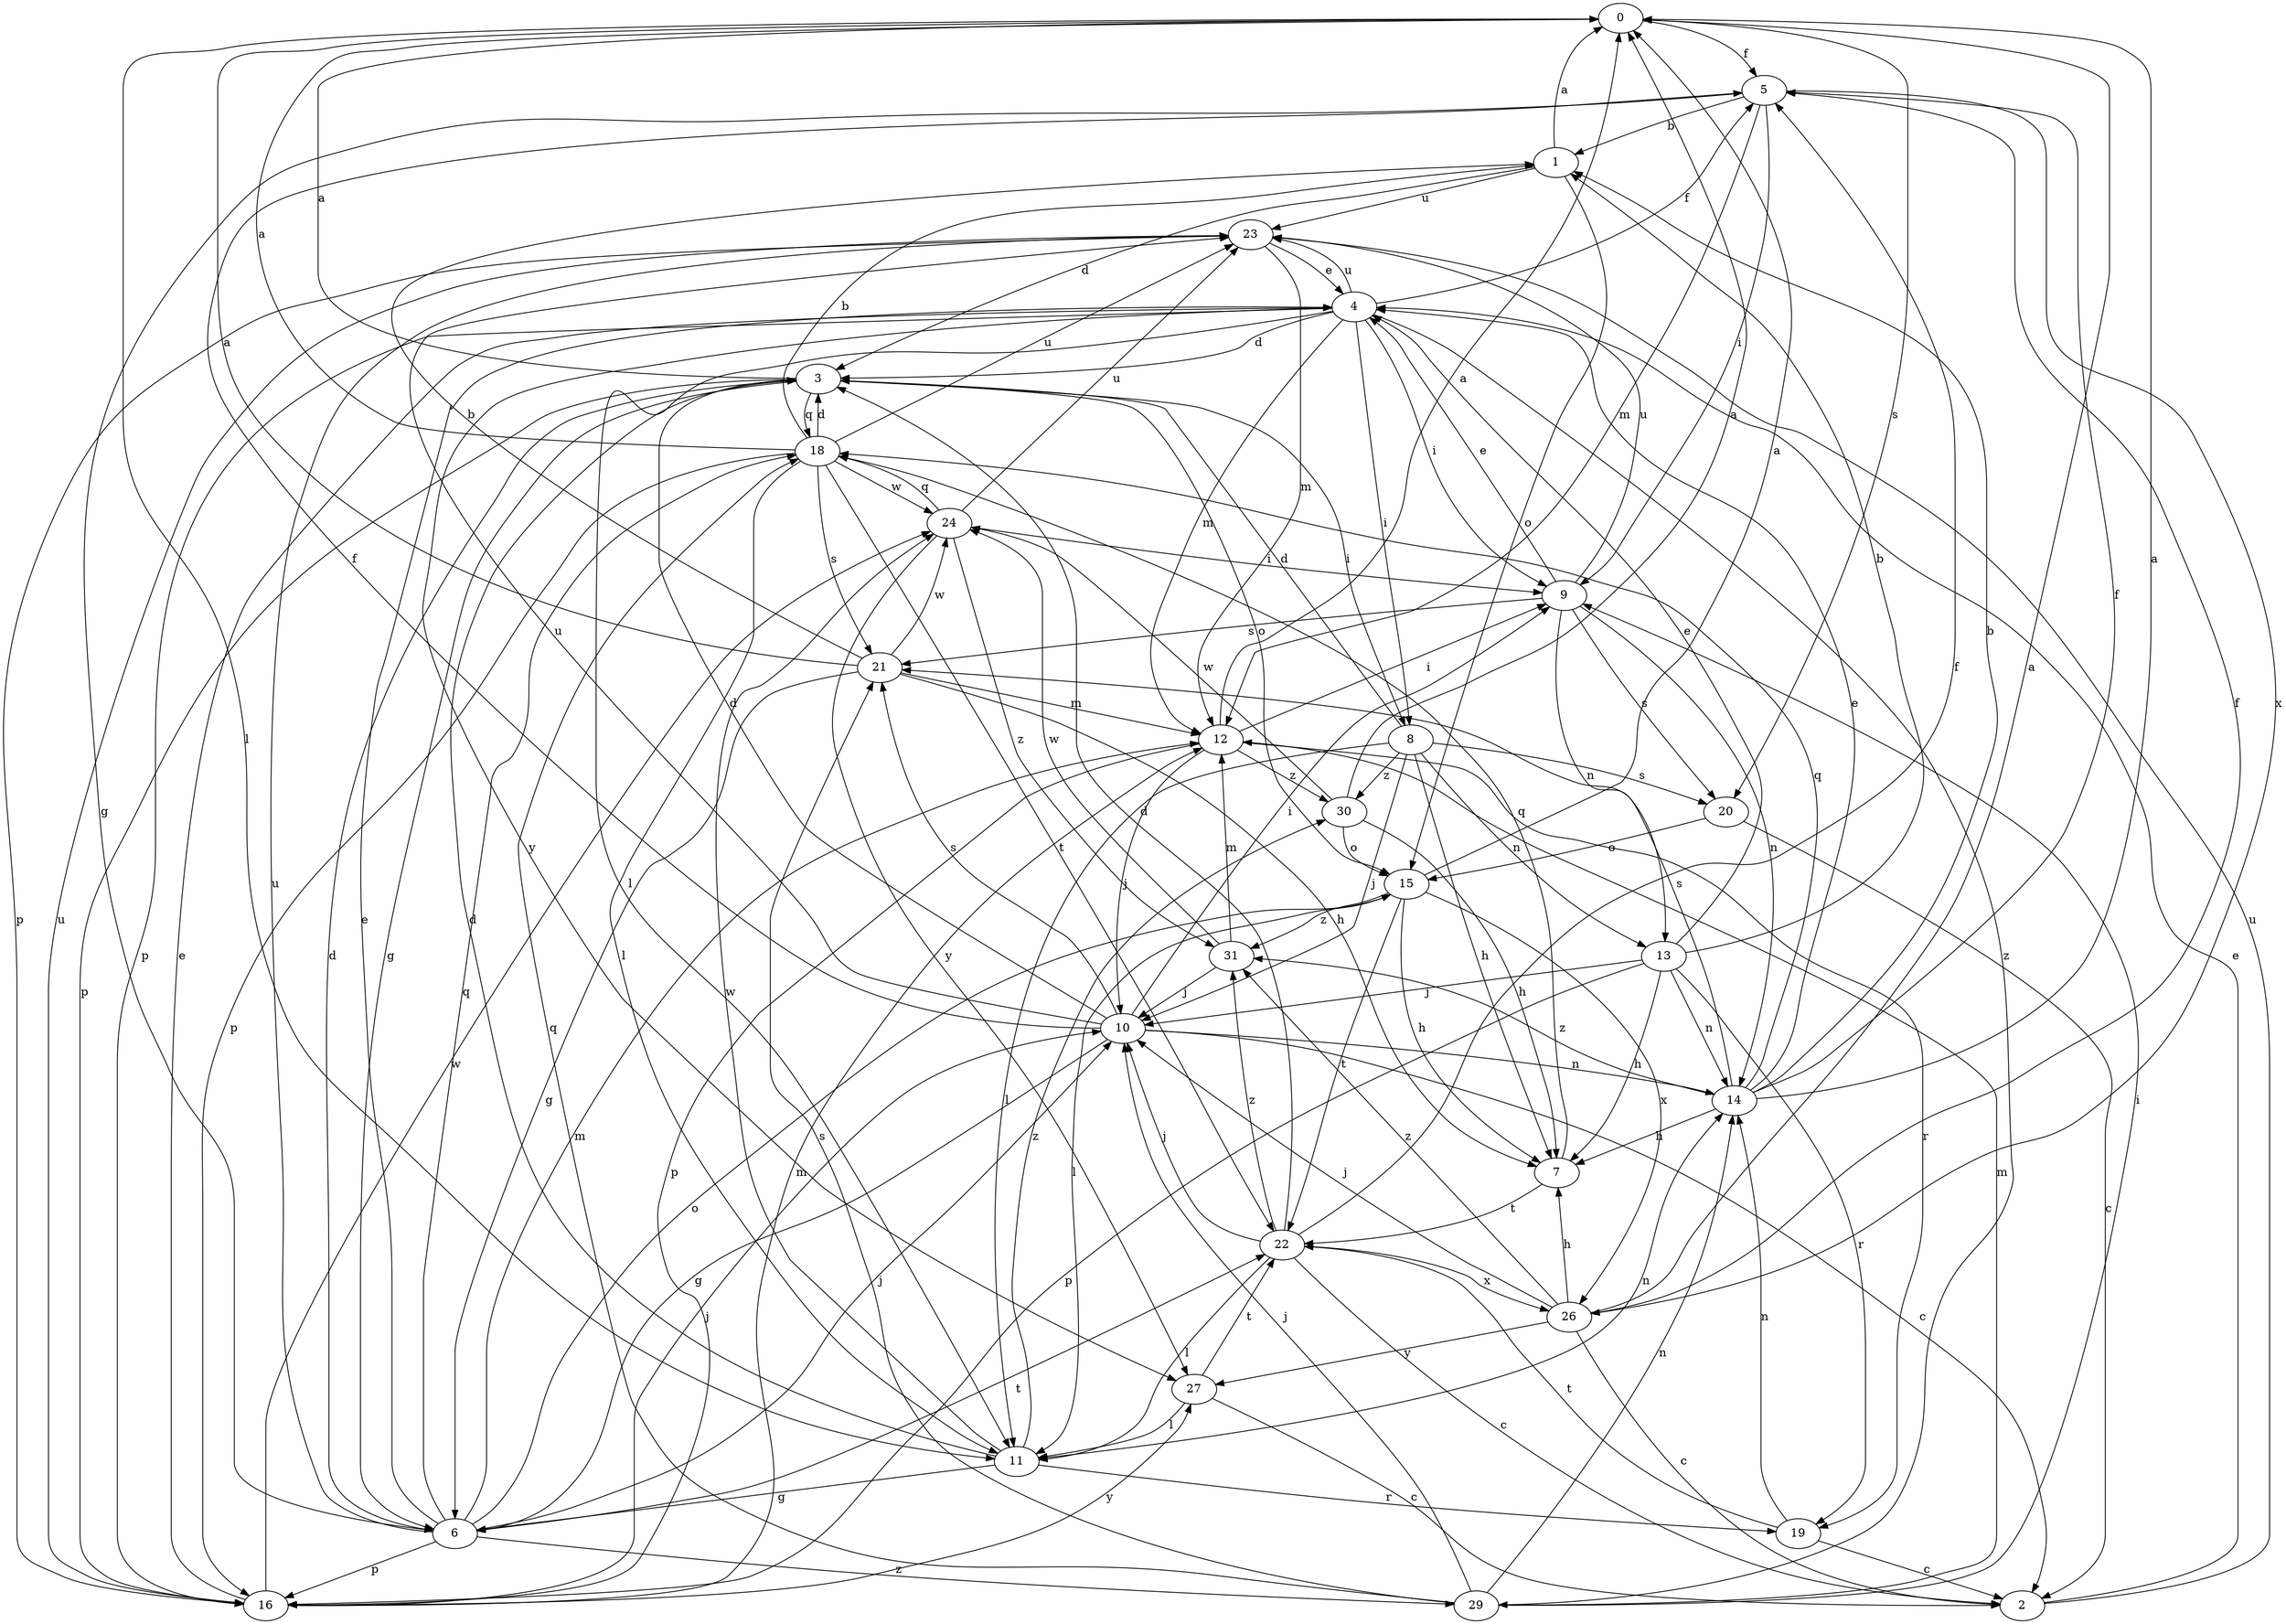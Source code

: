 strict digraph  {
0;
1;
2;
3;
4;
5;
6;
7;
8;
9;
10;
11;
12;
13;
14;
15;
16;
18;
19;
20;
21;
22;
23;
24;
26;
27;
29;
30;
31;
0 -> 5  [label=f];
0 -> 11  [label=l];
0 -> 20  [label=s];
1 -> 0  [label=a];
1 -> 3  [label=d];
1 -> 15  [label=o];
1 -> 23  [label=u];
2 -> 4  [label=e];
2 -> 23  [label=u];
3 -> 0  [label=a];
3 -> 6  [label=g];
3 -> 8  [label=i];
3 -> 15  [label=o];
3 -> 16  [label=p];
3 -> 18  [label=q];
4 -> 3  [label=d];
4 -> 5  [label=f];
4 -> 8  [label=i];
4 -> 9  [label=i];
4 -> 11  [label=l];
4 -> 12  [label=m];
4 -> 16  [label=p];
4 -> 23  [label=u];
4 -> 27  [label=y];
4 -> 29  [label=z];
5 -> 1  [label=b];
5 -> 6  [label=g];
5 -> 9  [label=i];
5 -> 12  [label=m];
5 -> 26  [label=x];
6 -> 3  [label=d];
6 -> 4  [label=e];
6 -> 10  [label=j];
6 -> 12  [label=m];
6 -> 15  [label=o];
6 -> 16  [label=p];
6 -> 18  [label=q];
6 -> 22  [label=t];
6 -> 23  [label=u];
6 -> 29  [label=z];
7 -> 18  [label=q];
7 -> 22  [label=t];
8 -> 3  [label=d];
8 -> 7  [label=h];
8 -> 10  [label=j];
8 -> 11  [label=l];
8 -> 13  [label=n];
8 -> 20  [label=s];
8 -> 30  [label=z];
9 -> 4  [label=e];
9 -> 13  [label=n];
9 -> 14  [label=n];
9 -> 20  [label=s];
9 -> 21  [label=s];
9 -> 23  [label=u];
10 -> 2  [label=c];
10 -> 3  [label=d];
10 -> 5  [label=f];
10 -> 6  [label=g];
10 -> 9  [label=i];
10 -> 14  [label=n];
10 -> 21  [label=s];
10 -> 23  [label=u];
11 -> 3  [label=d];
11 -> 6  [label=g];
11 -> 14  [label=n];
11 -> 19  [label=r];
11 -> 24  [label=w];
11 -> 30  [label=z];
12 -> 0  [label=a];
12 -> 9  [label=i];
12 -> 10  [label=j];
12 -> 16  [label=p];
12 -> 19  [label=r];
12 -> 30  [label=z];
13 -> 1  [label=b];
13 -> 4  [label=e];
13 -> 7  [label=h];
13 -> 10  [label=j];
13 -> 14  [label=n];
13 -> 16  [label=p];
13 -> 19  [label=r];
14 -> 0  [label=a];
14 -> 1  [label=b];
14 -> 4  [label=e];
14 -> 5  [label=f];
14 -> 7  [label=h];
14 -> 18  [label=q];
14 -> 21  [label=s];
14 -> 31  [label=z];
15 -> 0  [label=a];
15 -> 7  [label=h];
15 -> 11  [label=l];
15 -> 22  [label=t];
15 -> 26  [label=x];
15 -> 31  [label=z];
16 -> 4  [label=e];
16 -> 10  [label=j];
16 -> 12  [label=m];
16 -> 23  [label=u];
16 -> 24  [label=w];
16 -> 27  [label=y];
18 -> 0  [label=a];
18 -> 1  [label=b];
18 -> 3  [label=d];
18 -> 11  [label=l];
18 -> 16  [label=p];
18 -> 21  [label=s];
18 -> 22  [label=t];
18 -> 23  [label=u];
18 -> 24  [label=w];
19 -> 2  [label=c];
19 -> 14  [label=n];
19 -> 22  [label=t];
20 -> 2  [label=c];
20 -> 15  [label=o];
21 -> 0  [label=a];
21 -> 1  [label=b];
21 -> 6  [label=g];
21 -> 7  [label=h];
21 -> 12  [label=m];
21 -> 24  [label=w];
22 -> 2  [label=c];
22 -> 3  [label=d];
22 -> 5  [label=f];
22 -> 10  [label=j];
22 -> 11  [label=l];
22 -> 26  [label=x];
22 -> 31  [label=z];
23 -> 4  [label=e];
23 -> 12  [label=m];
23 -> 16  [label=p];
24 -> 9  [label=i];
24 -> 18  [label=q];
24 -> 23  [label=u];
24 -> 27  [label=y];
24 -> 31  [label=z];
26 -> 0  [label=a];
26 -> 2  [label=c];
26 -> 5  [label=f];
26 -> 7  [label=h];
26 -> 10  [label=j];
26 -> 27  [label=y];
26 -> 31  [label=z];
27 -> 2  [label=c];
27 -> 11  [label=l];
27 -> 22  [label=t];
29 -> 9  [label=i];
29 -> 10  [label=j];
29 -> 12  [label=m];
29 -> 14  [label=n];
29 -> 18  [label=q];
29 -> 21  [label=s];
30 -> 0  [label=a];
30 -> 7  [label=h];
30 -> 15  [label=o];
30 -> 24  [label=w];
31 -> 10  [label=j];
31 -> 12  [label=m];
31 -> 24  [label=w];
}
